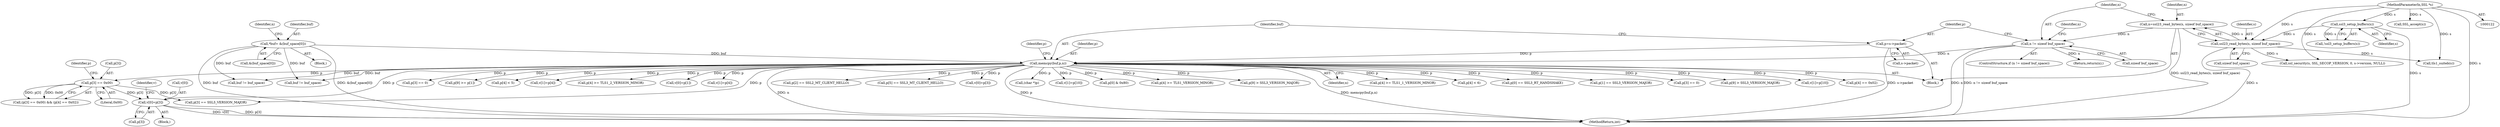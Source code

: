 digraph "0_openssl_280b1f1ad12131defcd986676a8fc9717aaa601b@pointer" {
"1000220" [label="(Call,v[0]=p[3])"];
"1000209" [label="(Call,p[3] == 0x00)"];
"1000190" [label="(Call,memcpy(buf,p,n))"];
"1000127" [label="(Call,*buf= &(buf_space[0]))"];
"1000185" [label="(Call,p=s->packet)"];
"1000179" [label="(Call,n != sizeof buf_space)"];
"1000172" [label="(Call,n=ssl23_read_bytes(s, sizeof buf_space))"];
"1000174" [label="(Call,ssl23_read_bytes(s, sizeof buf_space))"];
"1000169" [label="(Call,ssl3_setup_buffers(s))"];
"1000123" [label="(MethodParameterIn,SSL *s)"];
"1000246" [label="(Call,p[3] == SSL3_VERSION_MAJOR)"];
"1000632" [label="(Call,(char *)p)"];
"1000209" [label="(Call,p[3] == 0x00)"];
"1000178" [label="(ControlStructure,if (n != sizeof buf_space))"];
"1000224" [label="(Call,p[3])"];
"1000221" [label="(Call,v[0])"];
"1000229" [label="(Identifier,v)"];
"1000220" [label="(Call,v[0]=p[3])"];
"1000127" [label="(Call,*buf= &(buf_space[0]))"];
"1000213" [label="(Literal,0x00)"];
"1000479" [label="(Call,v[1]=p[10])"];
"1000186" [label="(Identifier,p)"];
"1000690" [label="(Call,tls1_suiteb(s))"];
"1000123" [label="(MethodParameterIn,SSL *s)"];
"1000196" [label="(Call,p[0] & 0x80)"];
"1000267" [label="(Call,p[4] >= TLS1_VERSION_MINOR)"];
"1000487" [label="(Call,p[9] > SSL3_VERSION_MAJOR)"];
"1000193" [label="(Identifier,n)"];
"1000300" [label="(Call,p[4] >= TLS1_1_VERSION_MINOR)"];
"1000187" [label="(Call,s->packet)"];
"1000456" [label="(Call,p[4] < 6)"];
"1000405" [label="(Call,p[0] == SSL3_RT_HANDSHAKE)"];
"1000742" [label="(Call,buf != buf_space)"];
"1000208" [label="(Call,(p[3] == 0x00) && (p[4] == 0x02))"];
"1000185" [label="(Call,p=s->packet)"];
"1000129" [label="(Call,&(buf_space[0]))"];
"1000411" [label="(Call,p[1] == SSL3_VERSION_MAJOR)"];
"1000168" [label="(Call,!ssl3_setup_buffers(s))"];
"1000451" [label="(Call,p[3] == 0)"];
"1000760" [label="(MethodReturn,int)"];
"1000191" [label="(Identifier,buf)"];
"1000468" [label="(Call,p[9] > SSL3_VERSION_MAJOR)"];
"1000498" [label="(Call,v[1]=p[10])"];
"1000192" [label="(Identifier,p)"];
"1000179" [label="(Call,n != sizeof buf_space)"];
"1000181" [label="(Call,sizeof buf_space)"];
"1000124" [label="(Block,)"];
"1000214" [label="(Call,p[4] == 0x02)"];
"1000174" [label="(Call,ssl23_read_bytes(s, sizeof buf_space))"];
"1000216" [label="(Identifier,p)"];
"1000170" [label="(Identifier,s)"];
"1000748" [label="(Call,SSL_accept(s))"];
"1000143" [label="(Identifier,n)"];
"1000424" [label="(Call,p[3] == 0)"];
"1000434" [label="(Call,p[9] >= p[1])"];
"1000752" [label="(Call,buf != buf_space)"];
"1000184" [label="(Identifier,n)"];
"1000429" [label="(Call,p[4] < 5)"];
"1000190" [label="(Call,memcpy(buf,p,n))"];
"1000180" [label="(Identifier,n)"];
"1000227" [label="(Call,v[1]=p[4])"];
"1000275" [label="(Call,p[4] >= TLS1_2_VERSION_MINOR)"];
"1000442" [label="(Call,v[0]=p[1])"];
"1000219" [label="(Block,)"];
"1000176" [label="(Call,sizeof buf_space)"];
"1000169" [label="(Call,ssl3_setup_buffers(s))"];
"1000198" [label="(Identifier,p)"];
"1000259" [label="(Call,v[1]=p[4])"];
"1000173" [label="(Identifier,n)"];
"1000712" [label="(Call,ssl_security(s, SSL_SECOP_VERSION, 0, s->version, NULL))"];
"1000172" [label="(Call,n=ssl23_read_bytes(s, sizeof buf_space))"];
"1000201" [label="(Call,p[2] == SSL2_MT_CLIENT_HELLO)"];
"1000175" [label="(Identifier,s)"];
"1000210" [label="(Call,p[3])"];
"1000417" [label="(Call,p[5] == SSL3_MT_CLIENT_HELLO)"];
"1000183" [label="(Return,return(n);)"];
"1000157" [label="(Block,)"];
"1000128" [label="(Identifier,buf)"];
"1000252" [label="(Call,v[0]=p[3])"];
"1000220" -> "1000219"  [label="AST: "];
"1000220" -> "1000224"  [label="CFG: "];
"1000221" -> "1000220"  [label="AST: "];
"1000224" -> "1000220"  [label="AST: "];
"1000229" -> "1000220"  [label="CFG: "];
"1000220" -> "1000760"  [label="DDG: v[0]"];
"1000220" -> "1000760"  [label="DDG: p[3]"];
"1000209" -> "1000220"  [label="DDG: p[3]"];
"1000190" -> "1000220"  [label="DDG: p"];
"1000209" -> "1000208"  [label="AST: "];
"1000209" -> "1000213"  [label="CFG: "];
"1000210" -> "1000209"  [label="AST: "];
"1000213" -> "1000209"  [label="AST: "];
"1000216" -> "1000209"  [label="CFG: "];
"1000208" -> "1000209"  [label="CFG: "];
"1000209" -> "1000208"  [label="DDG: p[3]"];
"1000209" -> "1000208"  [label="DDG: 0x00"];
"1000190" -> "1000209"  [label="DDG: p"];
"1000209" -> "1000246"  [label="DDG: p[3]"];
"1000190" -> "1000157"  [label="AST: "];
"1000190" -> "1000193"  [label="CFG: "];
"1000191" -> "1000190"  [label="AST: "];
"1000192" -> "1000190"  [label="AST: "];
"1000193" -> "1000190"  [label="AST: "];
"1000198" -> "1000190"  [label="CFG: "];
"1000190" -> "1000760"  [label="DDG: memcpy(buf,p,n)"];
"1000190" -> "1000760"  [label="DDG: n"];
"1000190" -> "1000760"  [label="DDG: p"];
"1000127" -> "1000190"  [label="DDG: buf"];
"1000185" -> "1000190"  [label="DDG: p"];
"1000179" -> "1000190"  [label="DDG: n"];
"1000190" -> "1000196"  [label="DDG: p"];
"1000190" -> "1000201"  [label="DDG: p"];
"1000190" -> "1000214"  [label="DDG: p"];
"1000190" -> "1000227"  [label="DDG: p"];
"1000190" -> "1000246"  [label="DDG: p"];
"1000190" -> "1000252"  [label="DDG: p"];
"1000190" -> "1000259"  [label="DDG: p"];
"1000190" -> "1000267"  [label="DDG: p"];
"1000190" -> "1000275"  [label="DDG: p"];
"1000190" -> "1000300"  [label="DDG: p"];
"1000190" -> "1000405"  [label="DDG: p"];
"1000190" -> "1000411"  [label="DDG: p"];
"1000190" -> "1000417"  [label="DDG: p"];
"1000190" -> "1000424"  [label="DDG: p"];
"1000190" -> "1000429"  [label="DDG: p"];
"1000190" -> "1000434"  [label="DDG: p"];
"1000190" -> "1000442"  [label="DDG: p"];
"1000190" -> "1000451"  [label="DDG: p"];
"1000190" -> "1000456"  [label="DDG: p"];
"1000190" -> "1000468"  [label="DDG: p"];
"1000190" -> "1000479"  [label="DDG: p"];
"1000190" -> "1000487"  [label="DDG: p"];
"1000190" -> "1000498"  [label="DDG: p"];
"1000190" -> "1000632"  [label="DDG: p"];
"1000190" -> "1000742"  [label="DDG: buf"];
"1000190" -> "1000752"  [label="DDG: buf"];
"1000127" -> "1000124"  [label="AST: "];
"1000127" -> "1000129"  [label="CFG: "];
"1000128" -> "1000127"  [label="AST: "];
"1000129" -> "1000127"  [label="AST: "];
"1000143" -> "1000127"  [label="CFG: "];
"1000127" -> "1000760"  [label="DDG: &(buf_space[0])"];
"1000127" -> "1000760"  [label="DDG: buf"];
"1000127" -> "1000742"  [label="DDG: buf"];
"1000127" -> "1000752"  [label="DDG: buf"];
"1000185" -> "1000157"  [label="AST: "];
"1000185" -> "1000187"  [label="CFG: "];
"1000186" -> "1000185"  [label="AST: "];
"1000187" -> "1000185"  [label="AST: "];
"1000191" -> "1000185"  [label="CFG: "];
"1000185" -> "1000760"  [label="DDG: s->packet"];
"1000179" -> "1000178"  [label="AST: "];
"1000179" -> "1000181"  [label="CFG: "];
"1000180" -> "1000179"  [label="AST: "];
"1000181" -> "1000179"  [label="AST: "];
"1000184" -> "1000179"  [label="CFG: "];
"1000186" -> "1000179"  [label="CFG: "];
"1000179" -> "1000760"  [label="DDG: n != sizeof buf_space"];
"1000179" -> "1000760"  [label="DDG: n"];
"1000172" -> "1000179"  [label="DDG: n"];
"1000179" -> "1000183"  [label="DDG: n"];
"1000172" -> "1000157"  [label="AST: "];
"1000172" -> "1000174"  [label="CFG: "];
"1000173" -> "1000172"  [label="AST: "];
"1000174" -> "1000172"  [label="AST: "];
"1000180" -> "1000172"  [label="CFG: "];
"1000172" -> "1000760"  [label="DDG: ssl23_read_bytes(s, sizeof buf_space)"];
"1000174" -> "1000172"  [label="DDG: s"];
"1000174" -> "1000176"  [label="CFG: "];
"1000175" -> "1000174"  [label="AST: "];
"1000176" -> "1000174"  [label="AST: "];
"1000174" -> "1000760"  [label="DDG: s"];
"1000169" -> "1000174"  [label="DDG: s"];
"1000123" -> "1000174"  [label="DDG: s"];
"1000174" -> "1000690"  [label="DDG: s"];
"1000174" -> "1000712"  [label="DDG: s"];
"1000169" -> "1000168"  [label="AST: "];
"1000169" -> "1000170"  [label="CFG: "];
"1000170" -> "1000169"  [label="AST: "];
"1000168" -> "1000169"  [label="CFG: "];
"1000169" -> "1000760"  [label="DDG: s"];
"1000169" -> "1000168"  [label="DDG: s"];
"1000123" -> "1000169"  [label="DDG: s"];
"1000123" -> "1000122"  [label="AST: "];
"1000123" -> "1000760"  [label="DDG: s"];
"1000123" -> "1000690"  [label="DDG: s"];
"1000123" -> "1000712"  [label="DDG: s"];
"1000123" -> "1000748"  [label="DDG: s"];
}
